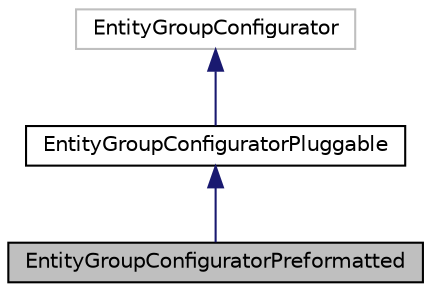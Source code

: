 digraph "EntityGroupConfiguratorPreformatted"
{
 // LATEX_PDF_SIZE
  edge [fontname="Helvetica",fontsize="10",labelfontname="Helvetica",labelfontsize="10"];
  node [fontname="Helvetica",fontsize="10",shape=record];
  Node1 [label="EntityGroupConfiguratorPreformatted",height=0.2,width=0.4,color="black", fillcolor="grey75", style="filled", fontcolor="black",tooltip=" "];
  Node2 -> Node1 [dir="back",color="midnightblue",fontsize="10",style="solid",fontname="Helvetica"];
  Node2 [label="EntityGroupConfiguratorPluggable",height=0.2,width=0.4,color="black", fillcolor="white", style="filled",URL="$classEntityGroupConfiguratorPluggable.html",tooltip=" "];
  Node3 -> Node2 [dir="back",color="midnightblue",fontsize="10",style="solid",fontname="Helvetica"];
  Node3 [label="EntityGroupConfigurator",height=0.2,width=0.4,color="grey75", fillcolor="white", style="filled",tooltip=" "];
}
